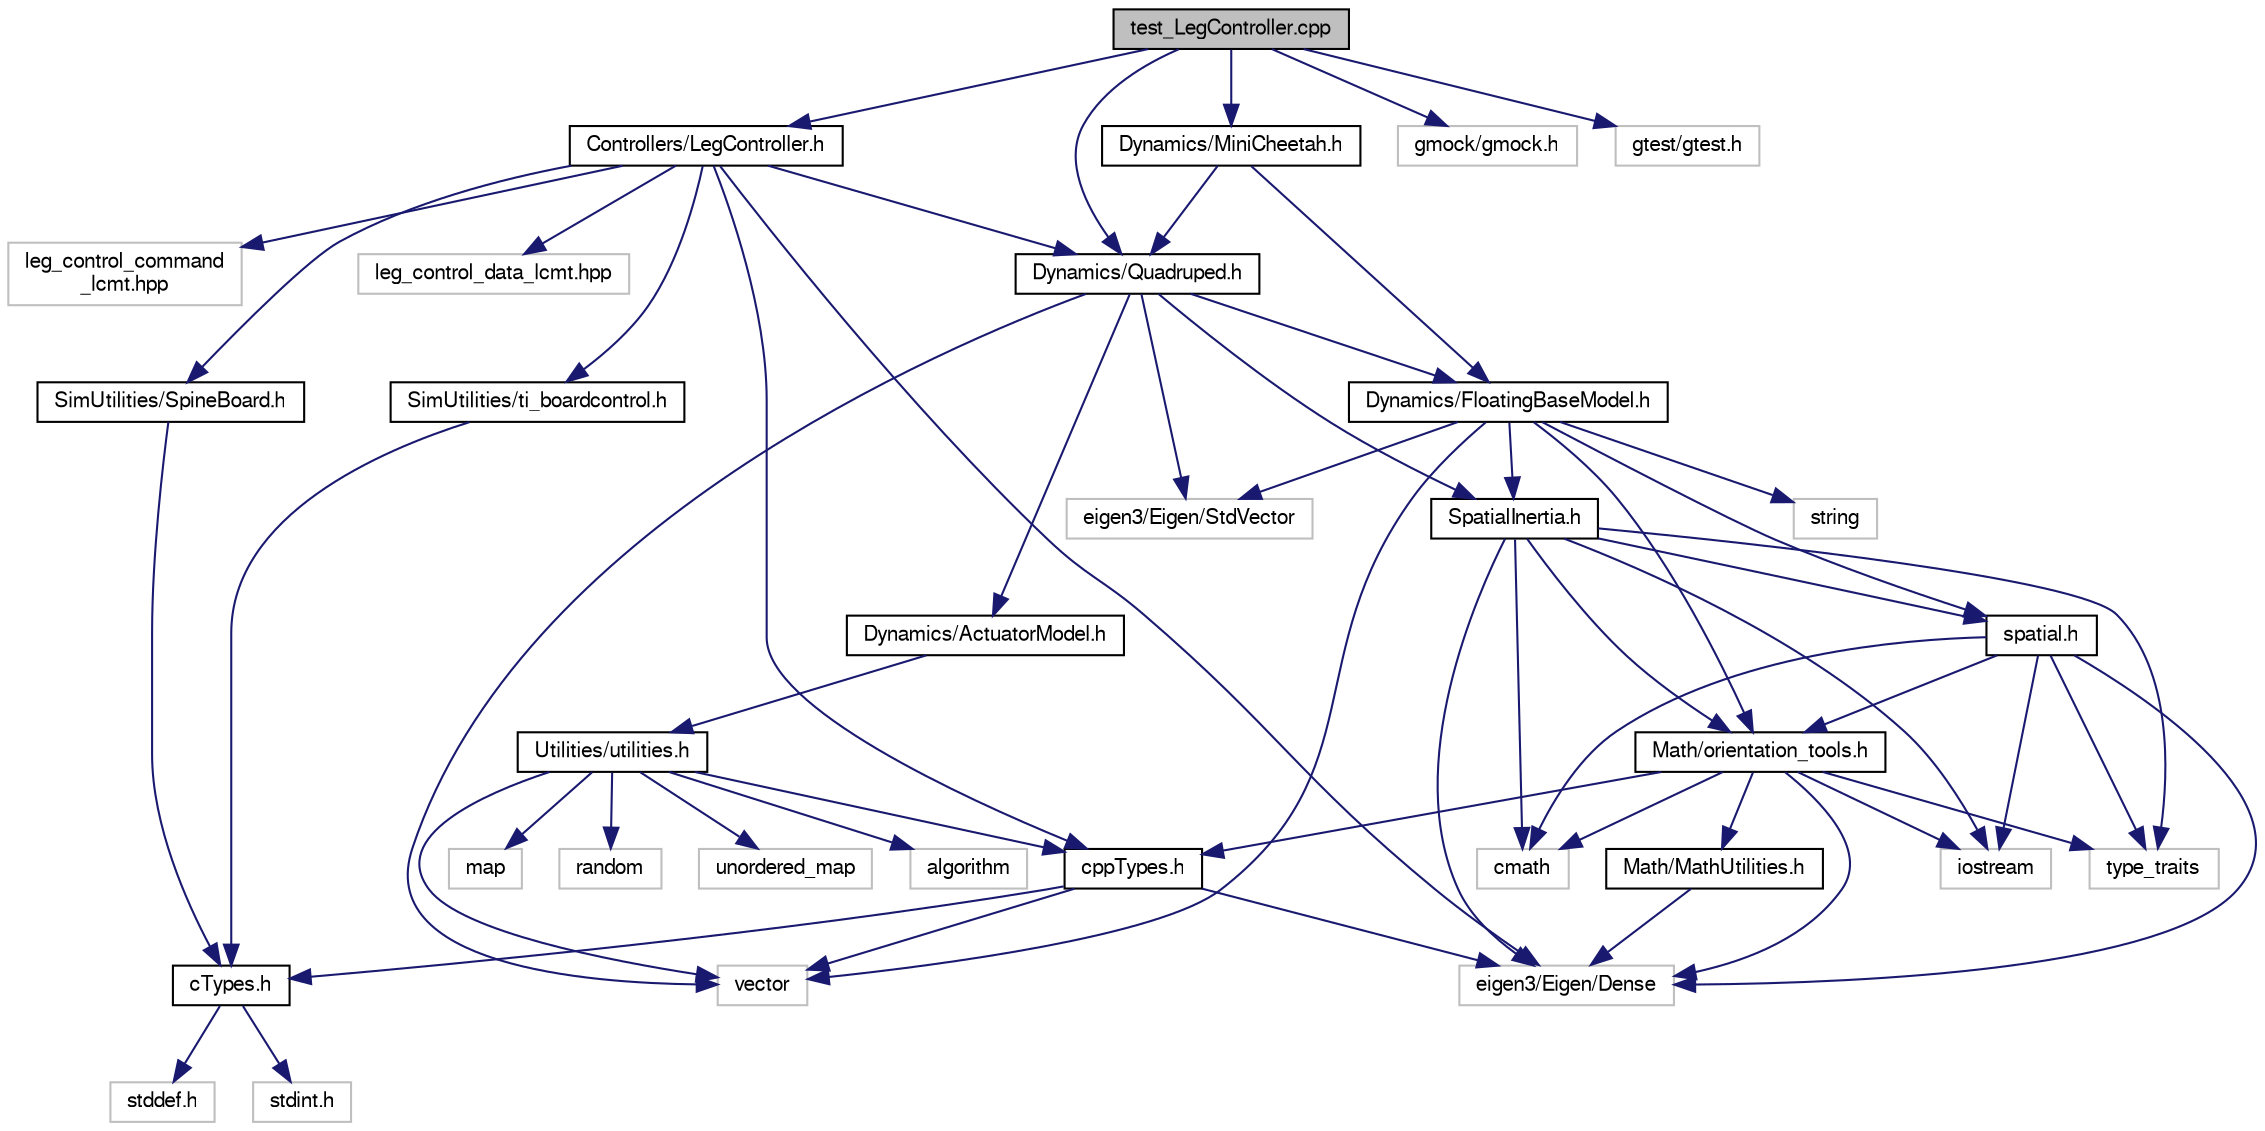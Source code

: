 digraph "test_LegController.cpp"
{
  edge [fontname="FreeSans",fontsize="10",labelfontname="FreeSans",labelfontsize="10"];
  node [fontname="FreeSans",fontsize="10",shape=record];
  Node1 [label="test_LegController.cpp",height=0.2,width=0.4,color="black", fillcolor="grey75", style="filled", fontcolor="black"];
  Node1 -> Node2 [color="midnightblue",fontsize="10",style="solid",fontname="FreeSans"];
  Node2 [label="Controllers/LegController.h",height=0.2,width=0.4,color="black", fillcolor="white", style="filled",URL="$d0/d41/_leg_controller_8h.html",tooltip="Common Leg Control Interface and Leg Control Algorithms. "];
  Node2 -> Node3 [color="midnightblue",fontsize="10",style="solid",fontname="FreeSans"];
  Node3 [label="eigen3/Eigen/Dense",height=0.2,width=0.4,color="grey75", fillcolor="white", style="filled"];
  Node2 -> Node4 [color="midnightblue",fontsize="10",style="solid",fontname="FreeSans"];
  Node4 [label="leg_control_command\l_lcmt.hpp",height=0.2,width=0.4,color="grey75", fillcolor="white", style="filled"];
  Node2 -> Node5 [color="midnightblue",fontsize="10",style="solid",fontname="FreeSans"];
  Node5 [label="leg_control_data_lcmt.hpp",height=0.2,width=0.4,color="grey75", fillcolor="white", style="filled"];
  Node2 -> Node6 [color="midnightblue",fontsize="10",style="solid",fontname="FreeSans"];
  Node6 [label="Dynamics/Quadruped.h",height=0.2,width=0.4,color="black", fillcolor="white", style="filled",URL="$d3/dc7/_quadruped_8h.html",tooltip="Data structure containing parameters for quadruped robot. "];
  Node6 -> Node7 [color="midnightblue",fontsize="10",style="solid",fontname="FreeSans"];
  Node7 [label="Dynamics/ActuatorModel.h",height=0.2,width=0.4,color="black", fillcolor="white", style="filled",URL="$db/dbb/_actuator_model_8h.html",tooltip="Model of actuator Includes friction, max torque, and motor torque speed curve. "];
  Node7 -> Node8 [color="midnightblue",fontsize="10",style="solid",fontname="FreeSans"];
  Node8 [label="Utilities/utilities.h",height=0.2,width=0.4,color="black", fillcolor="white", style="filled",URL="$de/df0/utilities_8h.html"];
  Node8 -> Node9 [color="midnightblue",fontsize="10",style="solid",fontname="FreeSans"];
  Node9 [label="algorithm",height=0.2,width=0.4,color="grey75", fillcolor="white", style="filled"];
  Node8 -> Node10 [color="midnightblue",fontsize="10",style="solid",fontname="FreeSans"];
  Node10 [label="map",height=0.2,width=0.4,color="grey75", fillcolor="white", style="filled"];
  Node8 -> Node11 [color="midnightblue",fontsize="10",style="solid",fontname="FreeSans"];
  Node11 [label="random",height=0.2,width=0.4,color="grey75", fillcolor="white", style="filled"];
  Node8 -> Node12 [color="midnightblue",fontsize="10",style="solid",fontname="FreeSans"];
  Node12 [label="unordered_map",height=0.2,width=0.4,color="grey75", fillcolor="white", style="filled"];
  Node8 -> Node13 [color="midnightblue",fontsize="10",style="solid",fontname="FreeSans"];
  Node13 [label="vector",height=0.2,width=0.4,color="grey75", fillcolor="white", style="filled"];
  Node8 -> Node14 [color="midnightblue",fontsize="10",style="solid",fontname="FreeSans"];
  Node14 [label="cppTypes.h",height=0.2,width=0.4,color="black", fillcolor="white", style="filled",URL="$d9/d8e/cpp_types_8h.html"];
  Node14 -> Node3 [color="midnightblue",fontsize="10",style="solid",fontname="FreeSans"];
  Node14 -> Node13 [color="midnightblue",fontsize="10",style="solid",fontname="FreeSans"];
  Node14 -> Node15 [color="midnightblue",fontsize="10",style="solid",fontname="FreeSans"];
  Node15 [label="cTypes.h",height=0.2,width=0.4,color="black", fillcolor="white", style="filled",URL="$d0/d99/c_types_8h.html",tooltip="Common types that are only valid in C++. "];
  Node15 -> Node16 [color="midnightblue",fontsize="10",style="solid",fontname="FreeSans"];
  Node16 [label="stddef.h",height=0.2,width=0.4,color="grey75", fillcolor="white", style="filled"];
  Node15 -> Node17 [color="midnightblue",fontsize="10",style="solid",fontname="FreeSans"];
  Node17 [label="stdint.h",height=0.2,width=0.4,color="grey75", fillcolor="white", style="filled"];
  Node6 -> Node18 [color="midnightblue",fontsize="10",style="solid",fontname="FreeSans"];
  Node18 [label="Dynamics/FloatingBaseModel.h",height=0.2,width=0.4,color="black", fillcolor="white", style="filled",URL="$d5/d9a/_floating_base_model_8h.html",tooltip="Implementation of Rigid Body Floating Base model data structure. "];
  Node18 -> Node19 [color="midnightblue",fontsize="10",style="solid",fontname="FreeSans"];
  Node19 [label="Math/orientation_tools.h",height=0.2,width=0.4,color="black", fillcolor="white", style="filled",URL="$d4/dfb/orientation__tools_8h.html",tooltip="Utility functions for 3D rotations. "];
  Node19 -> Node20 [color="midnightblue",fontsize="10",style="solid",fontname="FreeSans"];
  Node20 [label="Math/MathUtilities.h",height=0.2,width=0.4,color="black", fillcolor="white", style="filled",URL="$de/dda/_math_utilities_8h.html",tooltip="Utility functions for math. "];
  Node20 -> Node3 [color="midnightblue",fontsize="10",style="solid",fontname="FreeSans"];
  Node19 -> Node14 [color="midnightblue",fontsize="10",style="solid",fontname="FreeSans"];
  Node19 -> Node3 [color="midnightblue",fontsize="10",style="solid",fontname="FreeSans"];
  Node19 -> Node21 [color="midnightblue",fontsize="10",style="solid",fontname="FreeSans"];
  Node21 [label="cmath",height=0.2,width=0.4,color="grey75", fillcolor="white", style="filled"];
  Node19 -> Node22 [color="midnightblue",fontsize="10",style="solid",fontname="FreeSans"];
  Node22 [label="iostream",height=0.2,width=0.4,color="grey75", fillcolor="white", style="filled"];
  Node19 -> Node23 [color="midnightblue",fontsize="10",style="solid",fontname="FreeSans"];
  Node23 [label="type_traits",height=0.2,width=0.4,color="grey75", fillcolor="white", style="filled"];
  Node18 -> Node24 [color="midnightblue",fontsize="10",style="solid",fontname="FreeSans"];
  Node24 [label="SpatialInertia.h",height=0.2,width=0.4,color="black", fillcolor="white", style="filled",URL="$d4/d7d/_spatial_inertia_8h.html",tooltip="Class representing spatial inertia tensors. "];
  Node24 -> Node19 [color="midnightblue",fontsize="10",style="solid",fontname="FreeSans"];
  Node24 -> Node25 [color="midnightblue",fontsize="10",style="solid",fontname="FreeSans"];
  Node25 [label="spatial.h",height=0.2,width=0.4,color="black", fillcolor="white", style="filled",URL="$d9/dc8/spatial_8h.html",tooltip="Utility functions for manipulating spatial quantities. "];
  Node25 -> Node19 [color="midnightblue",fontsize="10",style="solid",fontname="FreeSans"];
  Node25 -> Node3 [color="midnightblue",fontsize="10",style="solid",fontname="FreeSans"];
  Node25 -> Node21 [color="midnightblue",fontsize="10",style="solid",fontname="FreeSans"];
  Node25 -> Node22 [color="midnightblue",fontsize="10",style="solid",fontname="FreeSans"];
  Node25 -> Node23 [color="midnightblue",fontsize="10",style="solid",fontname="FreeSans"];
  Node24 -> Node21 [color="midnightblue",fontsize="10",style="solid",fontname="FreeSans"];
  Node24 -> Node22 [color="midnightblue",fontsize="10",style="solid",fontname="FreeSans"];
  Node24 -> Node23 [color="midnightblue",fontsize="10",style="solid",fontname="FreeSans"];
  Node24 -> Node3 [color="midnightblue",fontsize="10",style="solid",fontname="FreeSans"];
  Node18 -> Node25 [color="midnightblue",fontsize="10",style="solid",fontname="FreeSans"];
  Node18 -> Node26 [color="midnightblue",fontsize="10",style="solid",fontname="FreeSans"];
  Node26 [label="eigen3/Eigen/StdVector",height=0.2,width=0.4,color="grey75", fillcolor="white", style="filled"];
  Node18 -> Node27 [color="midnightblue",fontsize="10",style="solid",fontname="FreeSans"];
  Node27 [label="string",height=0.2,width=0.4,color="grey75", fillcolor="white", style="filled"];
  Node18 -> Node13 [color="midnightblue",fontsize="10",style="solid",fontname="FreeSans"];
  Node6 -> Node24 [color="midnightblue",fontsize="10",style="solid",fontname="FreeSans"];
  Node6 -> Node26 [color="midnightblue",fontsize="10",style="solid",fontname="FreeSans"];
  Node6 -> Node13 [color="midnightblue",fontsize="10",style="solid",fontname="FreeSans"];
  Node2 -> Node28 [color="midnightblue",fontsize="10",style="solid",fontname="FreeSans"];
  Node28 [label="SimUtilities/SpineBoard.h",height=0.2,width=0.4,color="black", fillcolor="white", style="filled",URL="$d0/d6a/_spine_board_8h.html",tooltip="Spine Board Code, used to simulate the SpineBoard. "];
  Node28 -> Node15 [color="midnightblue",fontsize="10",style="solid",fontname="FreeSans"];
  Node2 -> Node29 [color="midnightblue",fontsize="10",style="solid",fontname="FreeSans"];
  Node29 [label="SimUtilities/ti_boardcontrol.h",height=0.2,width=0.4,color="black", fillcolor="white", style="filled",URL="$d9/d42/ti__boardcontrol_8h.html"];
  Node29 -> Node15 [color="midnightblue",fontsize="10",style="solid",fontname="FreeSans"];
  Node2 -> Node14 [color="midnightblue",fontsize="10",style="solid",fontname="FreeSans"];
  Node1 -> Node30 [color="midnightblue",fontsize="10",style="solid",fontname="FreeSans"];
  Node30 [label="Dynamics/MiniCheetah.h",height=0.2,width=0.4,color="black", fillcolor="white", style="filled",URL="$d8/db6/_mini_cheetah_8h.html",tooltip="Utility function to build a Mini Cheetah Quadruped object. "];
  Node30 -> Node18 [color="midnightblue",fontsize="10",style="solid",fontname="FreeSans"];
  Node30 -> Node6 [color="midnightblue",fontsize="10",style="solid",fontname="FreeSans"];
  Node1 -> Node6 [color="midnightblue",fontsize="10",style="solid",fontname="FreeSans"];
  Node1 -> Node31 [color="midnightblue",fontsize="10",style="solid",fontname="FreeSans"];
  Node31 [label="gmock/gmock.h",height=0.2,width=0.4,color="grey75", fillcolor="white", style="filled"];
  Node1 -> Node32 [color="midnightblue",fontsize="10",style="solid",fontname="FreeSans"];
  Node32 [label="gtest/gtest.h",height=0.2,width=0.4,color="grey75", fillcolor="white", style="filled"];
}
